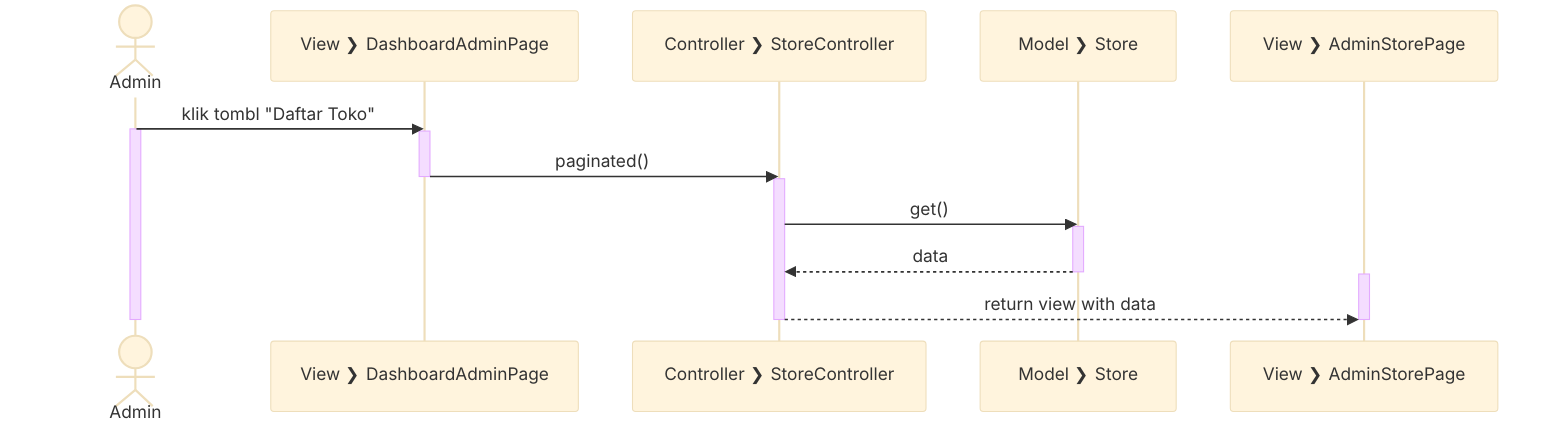 %%{init: {'theme': 'base', 'themeVariables': { 'fontSize': '16px', 'fontFamily': 'Inter'}}}%%
sequenceDiagram
  actor Admin
  participant V_DA as View #10095; DashboardAdminPage
  participant C_S as Controller #10095; StoreController
  participant M_S as Model #10095; Store
  participant V_ASP as View #10095; AdminStorePage

  Admin->>V_DA: klik tombl "Daftar Toko"

  activate Admin
  activate V_DA

  V_DA->>C_S: paginated()

  deactivate V_DA
  activate C_S

  C_S->>M_S: get()

  activate M_S

  M_S-->>C_S: data

  deactivate M_S

  activate V_ASP

  C_S-->>V_ASP: return view with data

  deactivate C_S
  deactivate V_ASP
  deactivate Admin